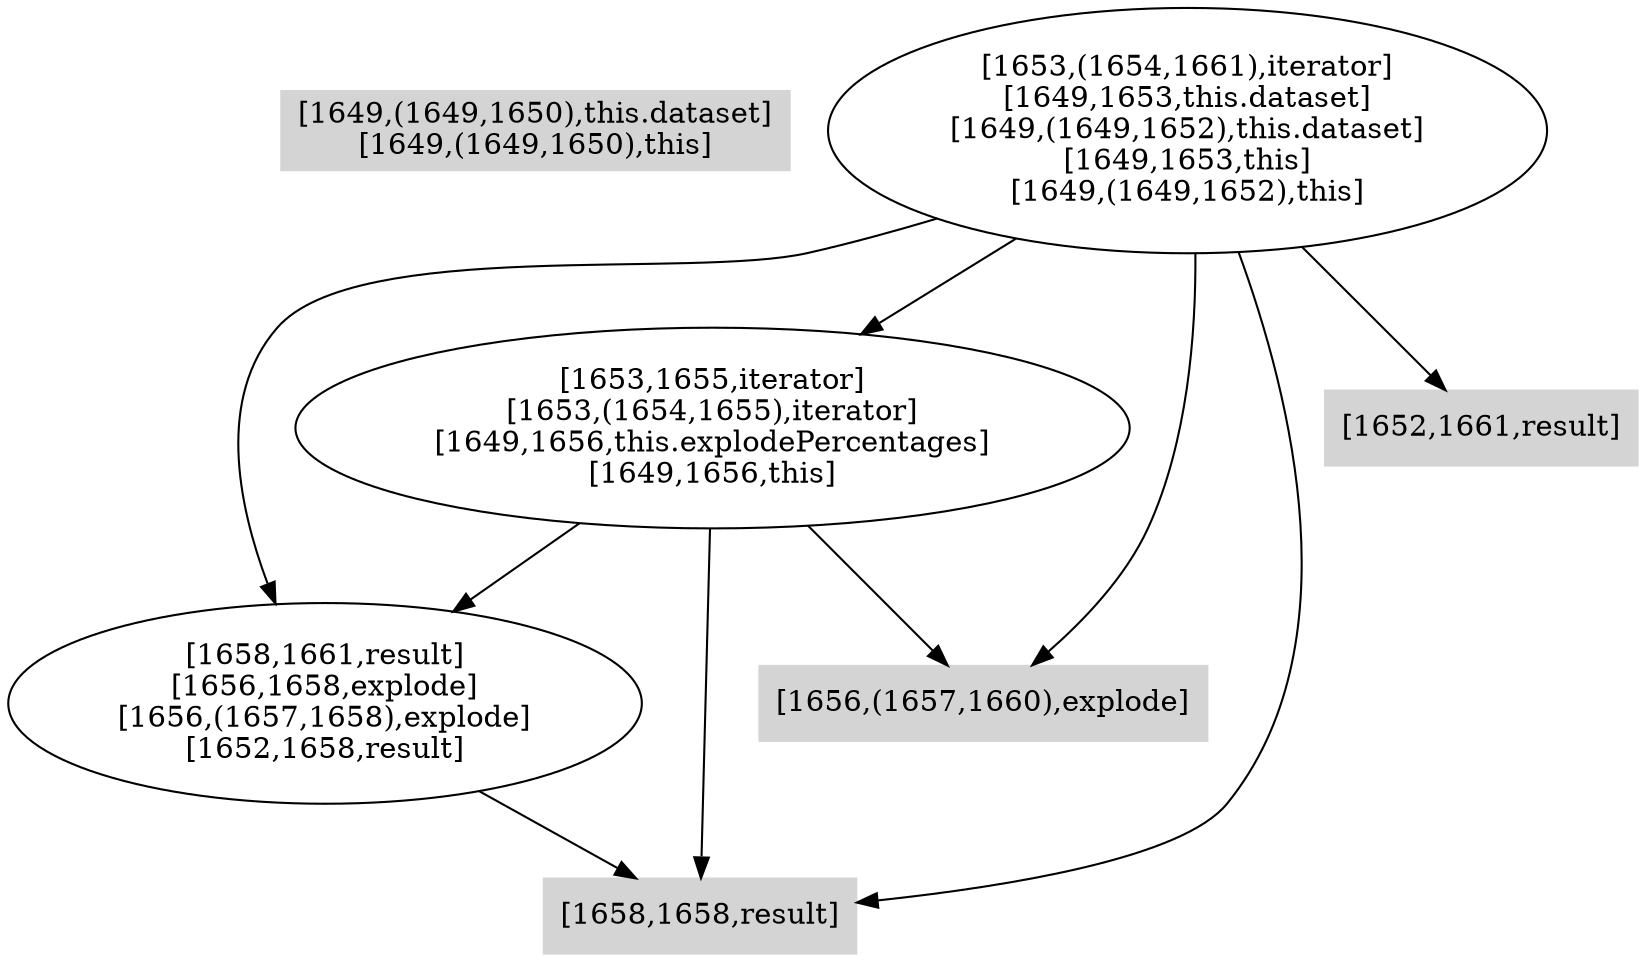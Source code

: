 digraph { 
3906 [shape=box,style=filled,color=".0 .0 .83",label="[1649,(1649,1650),this.dataset]\n[1649,(1649,1650),this]"];
3907 [shape=box,style=filled,color=".0 .0 .83",label="[1658,1658,result]"];
3908 [label="[1658,1661,result]\n[1656,1658,explode]\n[1656,(1657,1658),explode]\n[1652,1658,result]"];
3909 [shape=box,style=filled,color=".0 .0 .83",label="[1656,(1657,1660),explode]"];
3910 [label="[1653,1655,iterator]\n[1653,(1654,1655),iterator]\n[1649,1656,this.explodePercentages]\n[1649,1656,this]"];
3911 [shape=box,style=filled,color=".0 .0 .83",label="[1652,1661,result]"];
3912 [label="[1653,(1654,1661),iterator]\n[1649,1653,this.dataset]\n[1649,(1649,1652),this.dataset]\n[1649,1653,this]\n[1649,(1649,1652),this]"];
3908 -> 3907;
3910 -> 3907;
3910 -> 3908;
3910 -> 3909;
3912 -> 3907;
3912 -> 3908;
3912 -> 3909;
3912 -> 3910;
3912 -> 3911;
}